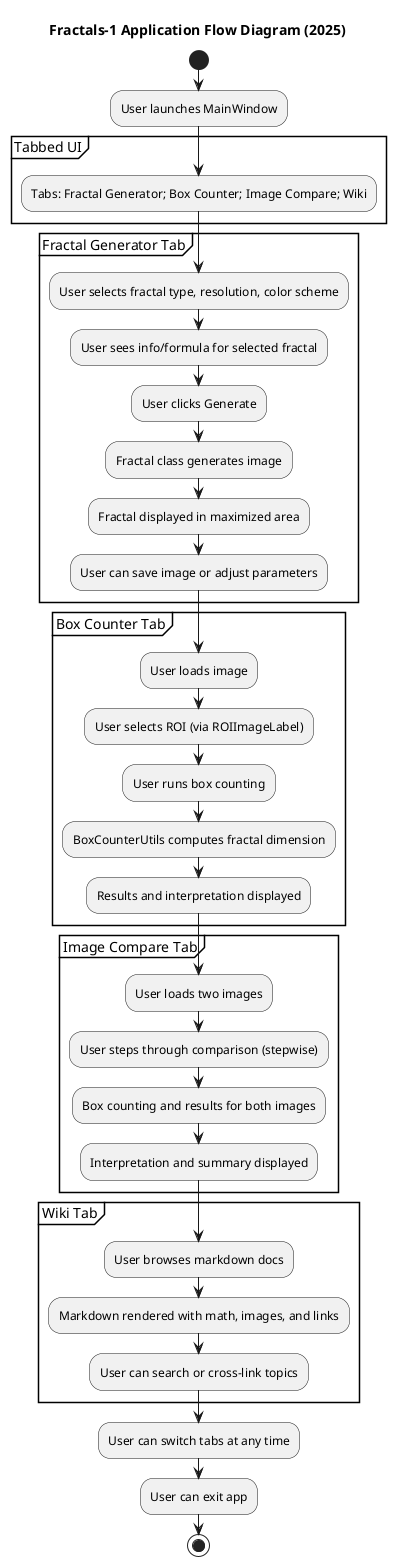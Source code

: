 @startuml fractals-1-flow
title Fractals-1 Application Flow Diagram (2025)

start

:User launches MainWindow;

partition "Tabbed UI" {
  :Tabs: Fractal Generator; Box Counter; Image Compare; Wiki;
}

partition "Fractal Generator Tab" {
  :User selects fractal type, resolution, color scheme;
  :User sees info/formula for selected fractal;
  :User clicks Generate;
  :Fractal class generates image;
  :Fractal displayed in maximized area;
  :User can save image or adjust parameters;
}

partition "Box Counter Tab" {
  :User loads image;
  :User selects ROI (via ROIImageLabel);
  :User runs box counting;
  :BoxCounterUtils computes fractal dimension;
  :Results and interpretation displayed;
}

partition "Image Compare Tab" {
  :User loads two images;
  :User steps through comparison (stepwise);
  :Box counting and results for both images;
  :Interpretation and summary displayed;
}

partition "Wiki Tab" {
  :User browses markdown docs;
  :Markdown rendered with math, images, and links;
  :User can search or cross-link topics;
}


:User can switch tabs at any time;
:User can exit app;

stop

@enduml